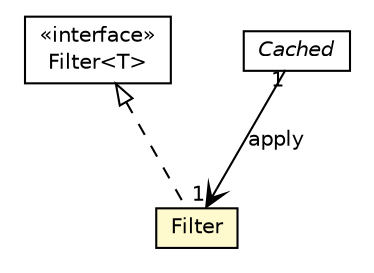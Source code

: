 #!/usr/local/bin/dot
#
# Class diagram 
# Generated by UMLGraph version R5_6-24-gf6e263 (http://www.umlgraph.org/)
#

digraph G {
	edge [fontname="Helvetica",fontsize=10,labelfontname="Helvetica",labelfontsize=10];
	node [fontname="Helvetica",fontsize=10,shape=plaintext];
	nodesep=0.25;
	ranksep=0.5;
	// io.werval.api.filters.Filter<T>
	c8699 [label=<<table title="io.werval.api.filters.Filter" border="0" cellborder="1" cellspacing="0" cellpadding="2" port="p" href="../api/filters/Filter.html">
		<tr><td><table border="0" cellspacing="0" cellpadding="1">
<tr><td align="center" balign="center"> &#171;interface&#187; </td></tr>
<tr><td align="center" balign="center"> Filter&lt;T&gt; </td></tr>
		</table></td></tr>
		</table>>, URL="../api/filters/Filter.html", fontname="Helvetica", fontcolor="black", fontsize=10.0];
	// io.werval.filters.Cached
	c8759 [label=<<table title="io.werval.filters.Cached" border="0" cellborder="1" cellspacing="0" cellpadding="2" port="p" href="./Cached.html">
		<tr><td><table border="0" cellspacing="0" cellpadding="1">
<tr><td align="center" balign="center"><font face="Helvetica-Oblique"> Cached </font></td></tr>
		</table></td></tr>
		</table>>, URL="./Cached.html", fontname="Helvetica", fontcolor="black", fontsize=10.0];
	// io.werval.filters.Cached.Filter
	c8760 [label=<<table title="io.werval.filters.Cached.Filter" border="0" cellborder="1" cellspacing="0" cellpadding="2" port="p" bgcolor="lemonChiffon" href="./Cached.Filter.html">
		<tr><td><table border="0" cellspacing="0" cellpadding="1">
<tr><td align="center" balign="center"> Filter </td></tr>
		</table></td></tr>
		</table>>, URL="./Cached.Filter.html", fontname="Helvetica", fontcolor="black", fontsize=10.0];
	// io.werval.filters.Cached NAVASSOC io.werval.filters.Cached.Filter
	c8759:p -> c8760:p [taillabel="1", label="apply", headlabel="1", fontname="Helvetica", fontcolor="black", fontsize=10.0, color="black", arrowhead=open];
	//io.werval.filters.Cached.Filter implements io.werval.api.filters.Filter<T>
	c8699:p -> c8760:p [dir=back,arrowtail=empty,style=dashed];
}

